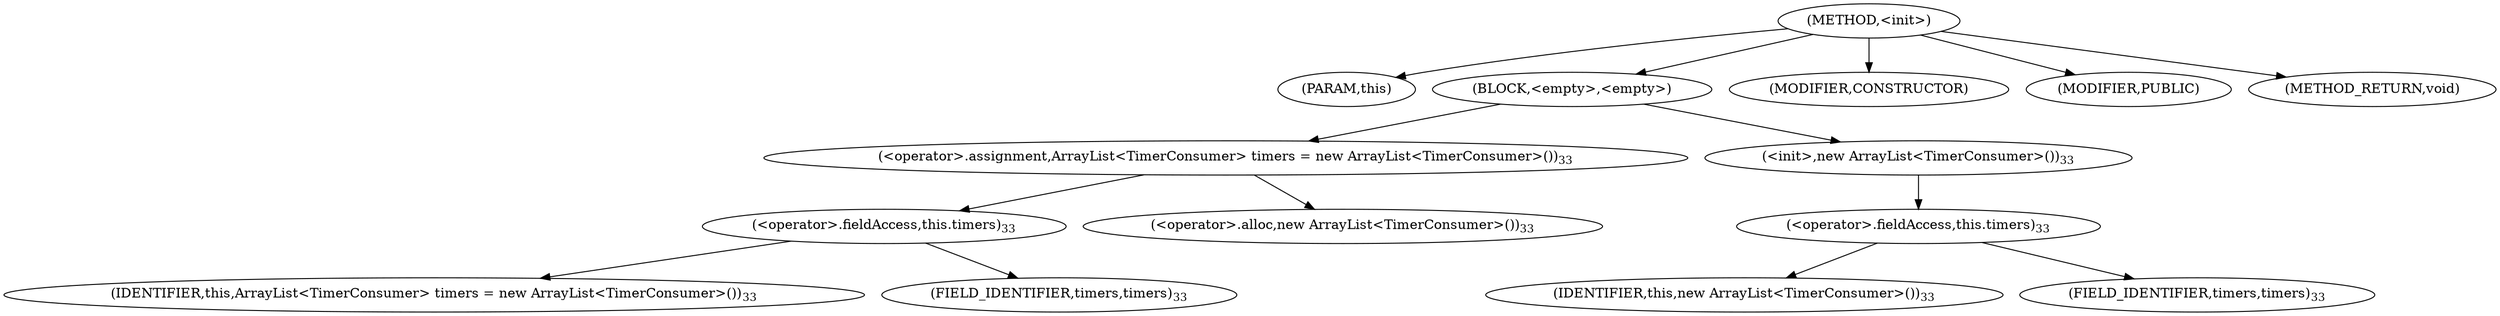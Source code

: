 digraph "&lt;init&gt;" {  
"56" [label = <(METHOD,&lt;init&gt;)> ]
"57" [label = <(PARAM,this)> ]
"58" [label = <(BLOCK,&lt;empty&gt;,&lt;empty&gt;)> ]
"59" [label = <(&lt;operator&gt;.assignment,ArrayList&lt;TimerConsumer&gt; timers = new ArrayList&lt;TimerConsumer&gt;())<SUB>33</SUB>> ]
"60" [label = <(&lt;operator&gt;.fieldAccess,this.timers)<SUB>33</SUB>> ]
"61" [label = <(IDENTIFIER,this,ArrayList&lt;TimerConsumer&gt; timers = new ArrayList&lt;TimerConsumer&gt;())<SUB>33</SUB>> ]
"62" [label = <(FIELD_IDENTIFIER,timers,timers)<SUB>33</SUB>> ]
"63" [label = <(&lt;operator&gt;.alloc,new ArrayList&lt;TimerConsumer&gt;())<SUB>33</SUB>> ]
"64" [label = <(&lt;init&gt;,new ArrayList&lt;TimerConsumer&gt;())<SUB>33</SUB>> ]
"65" [label = <(&lt;operator&gt;.fieldAccess,this.timers)<SUB>33</SUB>> ]
"66" [label = <(IDENTIFIER,this,new ArrayList&lt;TimerConsumer&gt;())<SUB>33</SUB>> ]
"67" [label = <(FIELD_IDENTIFIER,timers,timers)<SUB>33</SUB>> ]
"68" [label = <(MODIFIER,CONSTRUCTOR)> ]
"69" [label = <(MODIFIER,PUBLIC)> ]
"70" [label = <(METHOD_RETURN,void)> ]
  "56" -> "57" 
  "56" -> "58" 
  "56" -> "68" 
  "56" -> "69" 
  "56" -> "70" 
  "58" -> "59" 
  "58" -> "64" 
  "59" -> "60" 
  "59" -> "63" 
  "60" -> "61" 
  "60" -> "62" 
  "64" -> "65" 
  "65" -> "66" 
  "65" -> "67" 
}
